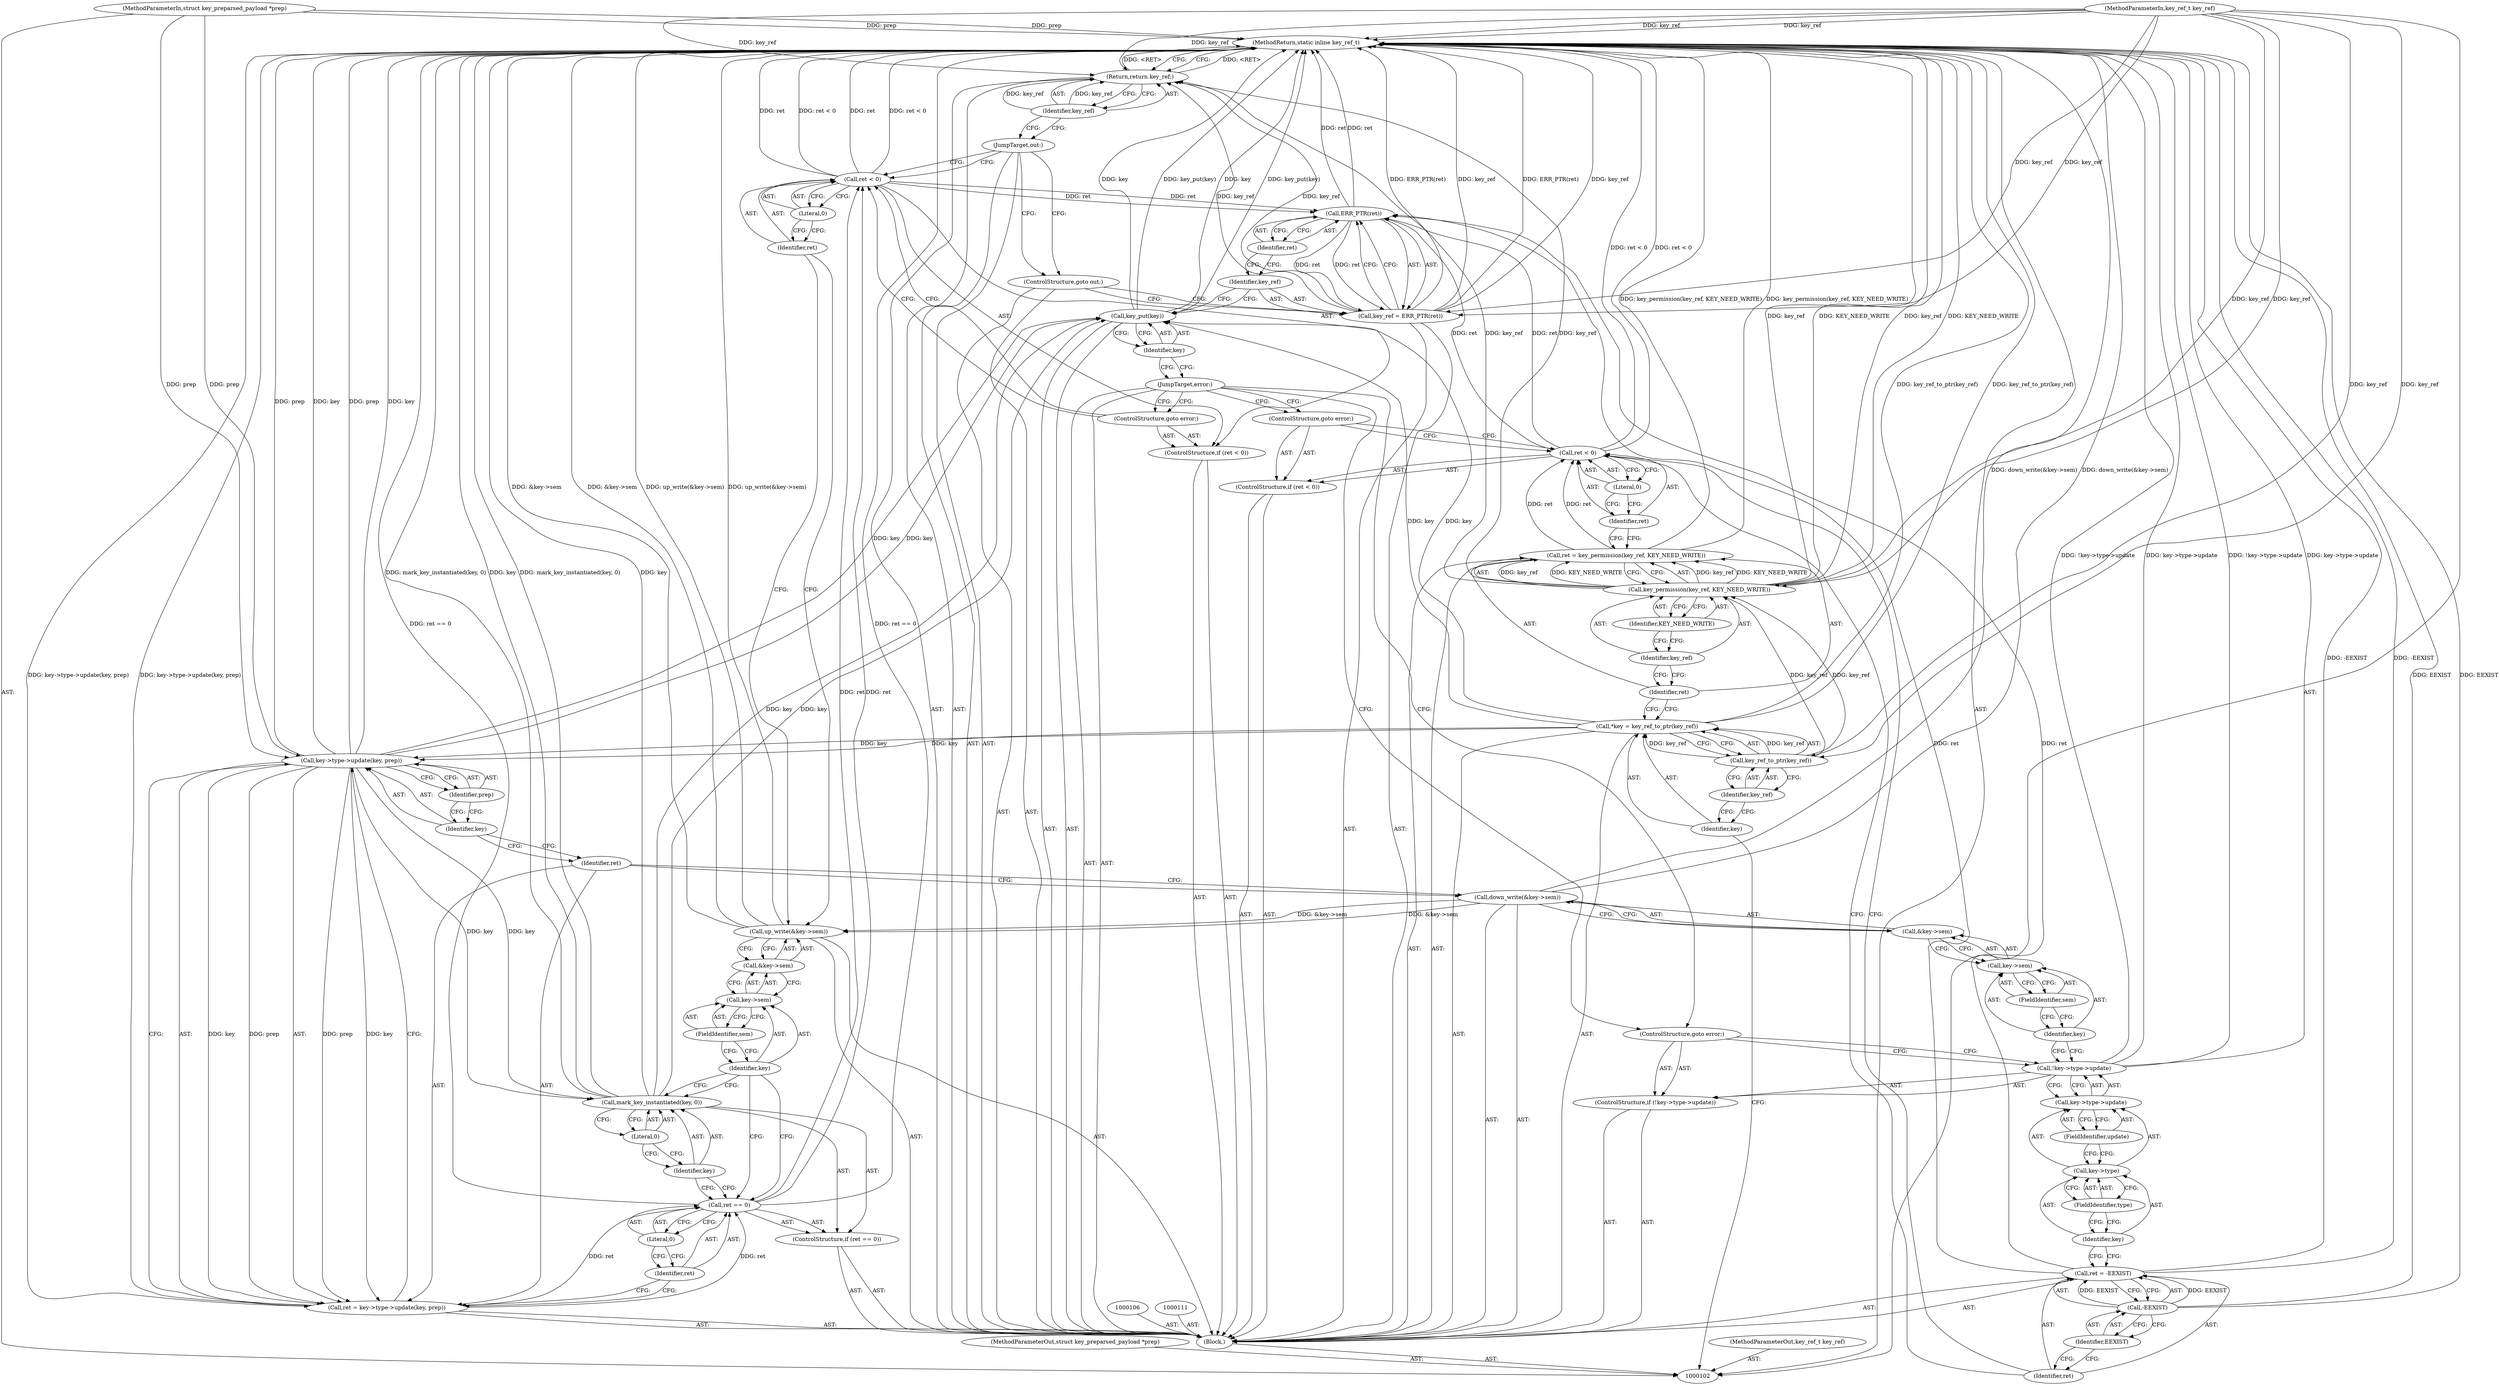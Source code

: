 digraph "0_linux_363b02dab09b3226f3bd1420dad9c72b79a42a76_5" {
"1000172" [label="(MethodReturn,static inline key_ref_t)"];
"1000103" [label="(MethodParameterIn,key_ref_t key_ref)"];
"1000248" [label="(MethodParameterOut,key_ref_t key_ref)"];
"1000121" [label="(ControlStructure,goto error;)"];
"1000122" [label="(Call,ret = -EEXIST)"];
"1000123" [label="(Identifier,ret)"];
"1000124" [label="(Call,-EEXIST)"];
"1000125" [label="(Identifier,EEXIST)"];
"1000126" [label="(ControlStructure,if (!key->type->update))"];
"1000131" [label="(FieldIdentifier,type)"];
"1000132" [label="(FieldIdentifier,update)"];
"1000127" [label="(Call,!key->type->update)"];
"1000128" [label="(Call,key->type->update)"];
"1000129" [label="(Call,key->type)"];
"1000130" [label="(Identifier,key)"];
"1000133" [label="(ControlStructure,goto error;)"];
"1000134" [label="(Call,down_write(&key->sem))"];
"1000135" [label="(Call,&key->sem)"];
"1000136" [label="(Call,key->sem)"];
"1000137" [label="(Identifier,key)"];
"1000138" [label="(FieldIdentifier,sem)"];
"1000139" [label="(Call,ret = key->type->update(key, prep))"];
"1000140" [label="(Identifier,ret)"];
"1000142" [label="(Identifier,key)"];
"1000143" [label="(Identifier,prep)"];
"1000141" [label="(Call,key->type->update(key, prep))"];
"1000147" [label="(Literal,0)"];
"1000144" [label="(ControlStructure,if (ret == 0))"];
"1000145" [label="(Call,ret == 0)"];
"1000146" [label="(Identifier,ret)"];
"1000104" [label="(MethodParameterIn,struct key_preparsed_payload *prep)"];
"1000249" [label="(MethodParameterOut,struct key_preparsed_payload *prep)"];
"1000148" [label="(Call,mark_key_instantiated(key, 0))"];
"1000149" [label="(Identifier,key)"];
"1000150" [label="(Literal,0)"];
"1000152" [label="(Call,&key->sem)"];
"1000153" [label="(Call,key->sem)"];
"1000154" [label="(Identifier,key)"];
"1000155" [label="(FieldIdentifier,sem)"];
"1000151" [label="(Call,up_write(&key->sem))"];
"1000156" [label="(ControlStructure,if (ret < 0))"];
"1000159" [label="(Literal,0)"];
"1000157" [label="(Call,ret < 0)"];
"1000158" [label="(Identifier,ret)"];
"1000160" [label="(ControlStructure,goto error;)"];
"1000161" [label="(JumpTarget,out:)"];
"1000162" [label="(Return,return key_ref;)"];
"1000163" [label="(Identifier,key_ref)"];
"1000105" [label="(Block,)"];
"1000164" [label="(JumpTarget,error:)"];
"1000165" [label="(Call,key_put(key))"];
"1000166" [label="(Identifier,key)"];
"1000167" [label="(Call,key_ref = ERR_PTR(ret))"];
"1000168" [label="(Identifier,key_ref)"];
"1000169" [label="(Call,ERR_PTR(ret))"];
"1000170" [label="(Identifier,ret)"];
"1000171" [label="(ControlStructure,goto out;)"];
"1000107" [label="(Call,*key = key_ref_to_ptr(key_ref))"];
"1000108" [label="(Identifier,key)"];
"1000109" [label="(Call,key_ref_to_ptr(key_ref))"];
"1000110" [label="(Identifier,key_ref)"];
"1000112" [label="(Call,ret = key_permission(key_ref, KEY_NEED_WRITE))"];
"1000113" [label="(Identifier,ret)"];
"1000115" [label="(Identifier,key_ref)"];
"1000116" [label="(Identifier,KEY_NEED_WRITE)"];
"1000114" [label="(Call,key_permission(key_ref, KEY_NEED_WRITE))"];
"1000117" [label="(ControlStructure,if (ret < 0))"];
"1000120" [label="(Literal,0)"];
"1000118" [label="(Call,ret < 0)"];
"1000119" [label="(Identifier,ret)"];
"1000172" -> "1000102"  [label="AST: "];
"1000172" -> "1000162"  [label="CFG: "];
"1000162" -> "1000172"  [label="DDG: <RET>"];
"1000167" -> "1000172"  [label="DDG: key_ref"];
"1000167" -> "1000172"  [label="DDG: ERR_PTR(ret)"];
"1000141" -> "1000172"  [label="DDG: key"];
"1000141" -> "1000172"  [label="DDG: prep"];
"1000124" -> "1000172"  [label="DDG: EEXIST"];
"1000157" -> "1000172"  [label="DDG: ret < 0"];
"1000157" -> "1000172"  [label="DDG: ret"];
"1000104" -> "1000172"  [label="DDG: prep"];
"1000112" -> "1000172"  [label="DDG: key_permission(key_ref, KEY_NEED_WRITE)"];
"1000114" -> "1000172"  [label="DDG: key_ref"];
"1000114" -> "1000172"  [label="DDG: KEY_NEED_WRITE"];
"1000127" -> "1000172"  [label="DDG: !key->type->update"];
"1000127" -> "1000172"  [label="DDG: key->type->update"];
"1000118" -> "1000172"  [label="DDG: ret < 0"];
"1000169" -> "1000172"  [label="DDG: ret"];
"1000107" -> "1000172"  [label="DDG: key_ref_to_ptr(key_ref)"];
"1000151" -> "1000172"  [label="DDG: up_write(&key->sem)"];
"1000151" -> "1000172"  [label="DDG: &key->sem"];
"1000139" -> "1000172"  [label="DDG: key->type->update(key, prep)"];
"1000165" -> "1000172"  [label="DDG: key"];
"1000165" -> "1000172"  [label="DDG: key_put(key)"];
"1000134" -> "1000172"  [label="DDG: down_write(&key->sem)"];
"1000103" -> "1000172"  [label="DDG: key_ref"];
"1000148" -> "1000172"  [label="DDG: key"];
"1000148" -> "1000172"  [label="DDG: mark_key_instantiated(key, 0)"];
"1000145" -> "1000172"  [label="DDG: ret == 0"];
"1000122" -> "1000172"  [label="DDG: -EEXIST"];
"1000103" -> "1000102"  [label="AST: "];
"1000103" -> "1000172"  [label="DDG: key_ref"];
"1000103" -> "1000109"  [label="DDG: key_ref"];
"1000103" -> "1000114"  [label="DDG: key_ref"];
"1000103" -> "1000162"  [label="DDG: key_ref"];
"1000103" -> "1000167"  [label="DDG: key_ref"];
"1000248" -> "1000102"  [label="AST: "];
"1000121" -> "1000117"  [label="AST: "];
"1000121" -> "1000118"  [label="CFG: "];
"1000164" -> "1000121"  [label="CFG: "];
"1000122" -> "1000105"  [label="AST: "];
"1000122" -> "1000124"  [label="CFG: "];
"1000123" -> "1000122"  [label="AST: "];
"1000124" -> "1000122"  [label="AST: "];
"1000130" -> "1000122"  [label="CFG: "];
"1000122" -> "1000172"  [label="DDG: -EEXIST"];
"1000124" -> "1000122"  [label="DDG: EEXIST"];
"1000122" -> "1000169"  [label="DDG: ret"];
"1000123" -> "1000122"  [label="AST: "];
"1000123" -> "1000118"  [label="CFG: "];
"1000125" -> "1000123"  [label="CFG: "];
"1000124" -> "1000122"  [label="AST: "];
"1000124" -> "1000125"  [label="CFG: "];
"1000125" -> "1000124"  [label="AST: "];
"1000122" -> "1000124"  [label="CFG: "];
"1000124" -> "1000172"  [label="DDG: EEXIST"];
"1000124" -> "1000122"  [label="DDG: EEXIST"];
"1000125" -> "1000124"  [label="AST: "];
"1000125" -> "1000123"  [label="CFG: "];
"1000124" -> "1000125"  [label="CFG: "];
"1000126" -> "1000105"  [label="AST: "];
"1000127" -> "1000126"  [label="AST: "];
"1000133" -> "1000126"  [label="AST: "];
"1000131" -> "1000129"  [label="AST: "];
"1000131" -> "1000130"  [label="CFG: "];
"1000129" -> "1000131"  [label="CFG: "];
"1000132" -> "1000128"  [label="AST: "];
"1000132" -> "1000129"  [label="CFG: "];
"1000128" -> "1000132"  [label="CFG: "];
"1000127" -> "1000126"  [label="AST: "];
"1000127" -> "1000128"  [label="CFG: "];
"1000128" -> "1000127"  [label="AST: "];
"1000133" -> "1000127"  [label="CFG: "];
"1000137" -> "1000127"  [label="CFG: "];
"1000127" -> "1000172"  [label="DDG: !key->type->update"];
"1000127" -> "1000172"  [label="DDG: key->type->update"];
"1000128" -> "1000127"  [label="AST: "];
"1000128" -> "1000132"  [label="CFG: "];
"1000129" -> "1000128"  [label="AST: "];
"1000132" -> "1000128"  [label="AST: "];
"1000127" -> "1000128"  [label="CFG: "];
"1000129" -> "1000128"  [label="AST: "];
"1000129" -> "1000131"  [label="CFG: "];
"1000130" -> "1000129"  [label="AST: "];
"1000131" -> "1000129"  [label="AST: "];
"1000132" -> "1000129"  [label="CFG: "];
"1000130" -> "1000129"  [label="AST: "];
"1000130" -> "1000122"  [label="CFG: "];
"1000131" -> "1000130"  [label="CFG: "];
"1000133" -> "1000126"  [label="AST: "];
"1000133" -> "1000127"  [label="CFG: "];
"1000164" -> "1000133"  [label="CFG: "];
"1000134" -> "1000105"  [label="AST: "];
"1000134" -> "1000135"  [label="CFG: "];
"1000135" -> "1000134"  [label="AST: "];
"1000140" -> "1000134"  [label="CFG: "];
"1000134" -> "1000172"  [label="DDG: down_write(&key->sem)"];
"1000134" -> "1000151"  [label="DDG: &key->sem"];
"1000135" -> "1000134"  [label="AST: "];
"1000135" -> "1000136"  [label="CFG: "];
"1000136" -> "1000135"  [label="AST: "];
"1000134" -> "1000135"  [label="CFG: "];
"1000136" -> "1000135"  [label="AST: "];
"1000136" -> "1000138"  [label="CFG: "];
"1000137" -> "1000136"  [label="AST: "];
"1000138" -> "1000136"  [label="AST: "];
"1000135" -> "1000136"  [label="CFG: "];
"1000137" -> "1000136"  [label="AST: "];
"1000137" -> "1000127"  [label="CFG: "];
"1000138" -> "1000137"  [label="CFG: "];
"1000138" -> "1000136"  [label="AST: "];
"1000138" -> "1000137"  [label="CFG: "];
"1000136" -> "1000138"  [label="CFG: "];
"1000139" -> "1000105"  [label="AST: "];
"1000139" -> "1000141"  [label="CFG: "];
"1000140" -> "1000139"  [label="AST: "];
"1000141" -> "1000139"  [label="AST: "];
"1000146" -> "1000139"  [label="CFG: "];
"1000139" -> "1000172"  [label="DDG: key->type->update(key, prep)"];
"1000141" -> "1000139"  [label="DDG: key"];
"1000141" -> "1000139"  [label="DDG: prep"];
"1000139" -> "1000145"  [label="DDG: ret"];
"1000140" -> "1000139"  [label="AST: "];
"1000140" -> "1000134"  [label="CFG: "];
"1000142" -> "1000140"  [label="CFG: "];
"1000142" -> "1000141"  [label="AST: "];
"1000142" -> "1000140"  [label="CFG: "];
"1000143" -> "1000142"  [label="CFG: "];
"1000143" -> "1000141"  [label="AST: "];
"1000143" -> "1000142"  [label="CFG: "];
"1000141" -> "1000143"  [label="CFG: "];
"1000141" -> "1000139"  [label="AST: "];
"1000141" -> "1000143"  [label="CFG: "];
"1000142" -> "1000141"  [label="AST: "];
"1000143" -> "1000141"  [label="AST: "];
"1000139" -> "1000141"  [label="CFG: "];
"1000141" -> "1000172"  [label="DDG: key"];
"1000141" -> "1000172"  [label="DDG: prep"];
"1000141" -> "1000139"  [label="DDG: key"];
"1000141" -> "1000139"  [label="DDG: prep"];
"1000107" -> "1000141"  [label="DDG: key"];
"1000104" -> "1000141"  [label="DDG: prep"];
"1000141" -> "1000148"  [label="DDG: key"];
"1000141" -> "1000165"  [label="DDG: key"];
"1000147" -> "1000145"  [label="AST: "];
"1000147" -> "1000146"  [label="CFG: "];
"1000145" -> "1000147"  [label="CFG: "];
"1000144" -> "1000105"  [label="AST: "];
"1000145" -> "1000144"  [label="AST: "];
"1000148" -> "1000144"  [label="AST: "];
"1000145" -> "1000144"  [label="AST: "];
"1000145" -> "1000147"  [label="CFG: "];
"1000146" -> "1000145"  [label="AST: "];
"1000147" -> "1000145"  [label="AST: "];
"1000149" -> "1000145"  [label="CFG: "];
"1000154" -> "1000145"  [label="CFG: "];
"1000145" -> "1000172"  [label="DDG: ret == 0"];
"1000139" -> "1000145"  [label="DDG: ret"];
"1000145" -> "1000157"  [label="DDG: ret"];
"1000146" -> "1000145"  [label="AST: "];
"1000146" -> "1000139"  [label="CFG: "];
"1000147" -> "1000146"  [label="CFG: "];
"1000104" -> "1000102"  [label="AST: "];
"1000104" -> "1000172"  [label="DDG: prep"];
"1000104" -> "1000141"  [label="DDG: prep"];
"1000249" -> "1000102"  [label="AST: "];
"1000148" -> "1000144"  [label="AST: "];
"1000148" -> "1000150"  [label="CFG: "];
"1000149" -> "1000148"  [label="AST: "];
"1000150" -> "1000148"  [label="AST: "];
"1000154" -> "1000148"  [label="CFG: "];
"1000148" -> "1000172"  [label="DDG: key"];
"1000148" -> "1000172"  [label="DDG: mark_key_instantiated(key, 0)"];
"1000141" -> "1000148"  [label="DDG: key"];
"1000148" -> "1000165"  [label="DDG: key"];
"1000149" -> "1000148"  [label="AST: "];
"1000149" -> "1000145"  [label="CFG: "];
"1000150" -> "1000149"  [label="CFG: "];
"1000150" -> "1000148"  [label="AST: "];
"1000150" -> "1000149"  [label="CFG: "];
"1000148" -> "1000150"  [label="CFG: "];
"1000152" -> "1000151"  [label="AST: "];
"1000152" -> "1000153"  [label="CFG: "];
"1000153" -> "1000152"  [label="AST: "];
"1000151" -> "1000152"  [label="CFG: "];
"1000153" -> "1000152"  [label="AST: "];
"1000153" -> "1000155"  [label="CFG: "];
"1000154" -> "1000153"  [label="AST: "];
"1000155" -> "1000153"  [label="AST: "];
"1000152" -> "1000153"  [label="CFG: "];
"1000154" -> "1000153"  [label="AST: "];
"1000154" -> "1000148"  [label="CFG: "];
"1000154" -> "1000145"  [label="CFG: "];
"1000155" -> "1000154"  [label="CFG: "];
"1000155" -> "1000153"  [label="AST: "];
"1000155" -> "1000154"  [label="CFG: "];
"1000153" -> "1000155"  [label="CFG: "];
"1000151" -> "1000105"  [label="AST: "];
"1000151" -> "1000152"  [label="CFG: "];
"1000152" -> "1000151"  [label="AST: "];
"1000158" -> "1000151"  [label="CFG: "];
"1000151" -> "1000172"  [label="DDG: up_write(&key->sem)"];
"1000151" -> "1000172"  [label="DDG: &key->sem"];
"1000134" -> "1000151"  [label="DDG: &key->sem"];
"1000156" -> "1000105"  [label="AST: "];
"1000157" -> "1000156"  [label="AST: "];
"1000160" -> "1000156"  [label="AST: "];
"1000159" -> "1000157"  [label="AST: "];
"1000159" -> "1000158"  [label="CFG: "];
"1000157" -> "1000159"  [label="CFG: "];
"1000157" -> "1000156"  [label="AST: "];
"1000157" -> "1000159"  [label="CFG: "];
"1000158" -> "1000157"  [label="AST: "];
"1000159" -> "1000157"  [label="AST: "];
"1000160" -> "1000157"  [label="CFG: "];
"1000161" -> "1000157"  [label="CFG: "];
"1000157" -> "1000172"  [label="DDG: ret < 0"];
"1000157" -> "1000172"  [label="DDG: ret"];
"1000145" -> "1000157"  [label="DDG: ret"];
"1000157" -> "1000169"  [label="DDG: ret"];
"1000158" -> "1000157"  [label="AST: "];
"1000158" -> "1000151"  [label="CFG: "];
"1000159" -> "1000158"  [label="CFG: "];
"1000160" -> "1000156"  [label="AST: "];
"1000160" -> "1000157"  [label="CFG: "];
"1000164" -> "1000160"  [label="CFG: "];
"1000161" -> "1000105"  [label="AST: "];
"1000161" -> "1000157"  [label="CFG: "];
"1000161" -> "1000171"  [label="CFG: "];
"1000163" -> "1000161"  [label="CFG: "];
"1000162" -> "1000105"  [label="AST: "];
"1000162" -> "1000163"  [label="CFG: "];
"1000163" -> "1000162"  [label="AST: "];
"1000172" -> "1000162"  [label="CFG: "];
"1000162" -> "1000172"  [label="DDG: <RET>"];
"1000163" -> "1000162"  [label="DDG: key_ref"];
"1000167" -> "1000162"  [label="DDG: key_ref"];
"1000114" -> "1000162"  [label="DDG: key_ref"];
"1000103" -> "1000162"  [label="DDG: key_ref"];
"1000163" -> "1000162"  [label="AST: "];
"1000163" -> "1000161"  [label="CFG: "];
"1000162" -> "1000163"  [label="CFG: "];
"1000163" -> "1000162"  [label="DDG: key_ref"];
"1000105" -> "1000102"  [label="AST: "];
"1000106" -> "1000105"  [label="AST: "];
"1000107" -> "1000105"  [label="AST: "];
"1000111" -> "1000105"  [label="AST: "];
"1000112" -> "1000105"  [label="AST: "];
"1000117" -> "1000105"  [label="AST: "];
"1000122" -> "1000105"  [label="AST: "];
"1000126" -> "1000105"  [label="AST: "];
"1000134" -> "1000105"  [label="AST: "];
"1000139" -> "1000105"  [label="AST: "];
"1000144" -> "1000105"  [label="AST: "];
"1000151" -> "1000105"  [label="AST: "];
"1000156" -> "1000105"  [label="AST: "];
"1000161" -> "1000105"  [label="AST: "];
"1000162" -> "1000105"  [label="AST: "];
"1000164" -> "1000105"  [label="AST: "];
"1000165" -> "1000105"  [label="AST: "];
"1000167" -> "1000105"  [label="AST: "];
"1000171" -> "1000105"  [label="AST: "];
"1000164" -> "1000105"  [label="AST: "];
"1000164" -> "1000121"  [label="CFG: "];
"1000164" -> "1000133"  [label="CFG: "];
"1000164" -> "1000160"  [label="CFG: "];
"1000166" -> "1000164"  [label="CFG: "];
"1000165" -> "1000105"  [label="AST: "];
"1000165" -> "1000166"  [label="CFG: "];
"1000166" -> "1000165"  [label="AST: "];
"1000168" -> "1000165"  [label="CFG: "];
"1000165" -> "1000172"  [label="DDG: key"];
"1000165" -> "1000172"  [label="DDG: key_put(key)"];
"1000141" -> "1000165"  [label="DDG: key"];
"1000107" -> "1000165"  [label="DDG: key"];
"1000148" -> "1000165"  [label="DDG: key"];
"1000166" -> "1000165"  [label="AST: "];
"1000166" -> "1000164"  [label="CFG: "];
"1000165" -> "1000166"  [label="CFG: "];
"1000167" -> "1000105"  [label="AST: "];
"1000167" -> "1000169"  [label="CFG: "];
"1000168" -> "1000167"  [label="AST: "];
"1000169" -> "1000167"  [label="AST: "];
"1000171" -> "1000167"  [label="CFG: "];
"1000167" -> "1000172"  [label="DDG: key_ref"];
"1000167" -> "1000172"  [label="DDG: ERR_PTR(ret)"];
"1000167" -> "1000162"  [label="DDG: key_ref"];
"1000169" -> "1000167"  [label="DDG: ret"];
"1000103" -> "1000167"  [label="DDG: key_ref"];
"1000168" -> "1000167"  [label="AST: "];
"1000168" -> "1000165"  [label="CFG: "];
"1000170" -> "1000168"  [label="CFG: "];
"1000169" -> "1000167"  [label="AST: "];
"1000169" -> "1000170"  [label="CFG: "];
"1000170" -> "1000169"  [label="AST: "];
"1000167" -> "1000169"  [label="CFG: "];
"1000169" -> "1000172"  [label="DDG: ret"];
"1000169" -> "1000167"  [label="DDG: ret"];
"1000122" -> "1000169"  [label="DDG: ret"];
"1000157" -> "1000169"  [label="DDG: ret"];
"1000118" -> "1000169"  [label="DDG: ret"];
"1000170" -> "1000169"  [label="AST: "];
"1000170" -> "1000168"  [label="CFG: "];
"1000169" -> "1000170"  [label="CFG: "];
"1000171" -> "1000105"  [label="AST: "];
"1000171" -> "1000167"  [label="CFG: "];
"1000161" -> "1000171"  [label="CFG: "];
"1000107" -> "1000105"  [label="AST: "];
"1000107" -> "1000109"  [label="CFG: "];
"1000108" -> "1000107"  [label="AST: "];
"1000109" -> "1000107"  [label="AST: "];
"1000113" -> "1000107"  [label="CFG: "];
"1000107" -> "1000172"  [label="DDG: key_ref_to_ptr(key_ref)"];
"1000109" -> "1000107"  [label="DDG: key_ref"];
"1000107" -> "1000141"  [label="DDG: key"];
"1000107" -> "1000165"  [label="DDG: key"];
"1000108" -> "1000107"  [label="AST: "];
"1000108" -> "1000102"  [label="CFG: "];
"1000110" -> "1000108"  [label="CFG: "];
"1000109" -> "1000107"  [label="AST: "];
"1000109" -> "1000110"  [label="CFG: "];
"1000110" -> "1000109"  [label="AST: "];
"1000107" -> "1000109"  [label="CFG: "];
"1000109" -> "1000107"  [label="DDG: key_ref"];
"1000103" -> "1000109"  [label="DDG: key_ref"];
"1000109" -> "1000114"  [label="DDG: key_ref"];
"1000110" -> "1000109"  [label="AST: "];
"1000110" -> "1000108"  [label="CFG: "];
"1000109" -> "1000110"  [label="CFG: "];
"1000112" -> "1000105"  [label="AST: "];
"1000112" -> "1000114"  [label="CFG: "];
"1000113" -> "1000112"  [label="AST: "];
"1000114" -> "1000112"  [label="AST: "];
"1000119" -> "1000112"  [label="CFG: "];
"1000112" -> "1000172"  [label="DDG: key_permission(key_ref, KEY_NEED_WRITE)"];
"1000114" -> "1000112"  [label="DDG: key_ref"];
"1000114" -> "1000112"  [label="DDG: KEY_NEED_WRITE"];
"1000112" -> "1000118"  [label="DDG: ret"];
"1000113" -> "1000112"  [label="AST: "];
"1000113" -> "1000107"  [label="CFG: "];
"1000115" -> "1000113"  [label="CFG: "];
"1000115" -> "1000114"  [label="AST: "];
"1000115" -> "1000113"  [label="CFG: "];
"1000116" -> "1000115"  [label="CFG: "];
"1000116" -> "1000114"  [label="AST: "];
"1000116" -> "1000115"  [label="CFG: "];
"1000114" -> "1000116"  [label="CFG: "];
"1000114" -> "1000112"  [label="AST: "];
"1000114" -> "1000116"  [label="CFG: "];
"1000115" -> "1000114"  [label="AST: "];
"1000116" -> "1000114"  [label="AST: "];
"1000112" -> "1000114"  [label="CFG: "];
"1000114" -> "1000172"  [label="DDG: key_ref"];
"1000114" -> "1000172"  [label="DDG: KEY_NEED_WRITE"];
"1000114" -> "1000112"  [label="DDG: key_ref"];
"1000114" -> "1000112"  [label="DDG: KEY_NEED_WRITE"];
"1000109" -> "1000114"  [label="DDG: key_ref"];
"1000103" -> "1000114"  [label="DDG: key_ref"];
"1000114" -> "1000162"  [label="DDG: key_ref"];
"1000117" -> "1000105"  [label="AST: "];
"1000118" -> "1000117"  [label="AST: "];
"1000121" -> "1000117"  [label="AST: "];
"1000120" -> "1000118"  [label="AST: "];
"1000120" -> "1000119"  [label="CFG: "];
"1000118" -> "1000120"  [label="CFG: "];
"1000118" -> "1000117"  [label="AST: "];
"1000118" -> "1000120"  [label="CFG: "];
"1000119" -> "1000118"  [label="AST: "];
"1000120" -> "1000118"  [label="AST: "];
"1000121" -> "1000118"  [label="CFG: "];
"1000123" -> "1000118"  [label="CFG: "];
"1000118" -> "1000172"  [label="DDG: ret < 0"];
"1000112" -> "1000118"  [label="DDG: ret"];
"1000118" -> "1000169"  [label="DDG: ret"];
"1000119" -> "1000118"  [label="AST: "];
"1000119" -> "1000112"  [label="CFG: "];
"1000120" -> "1000119"  [label="CFG: "];
}
